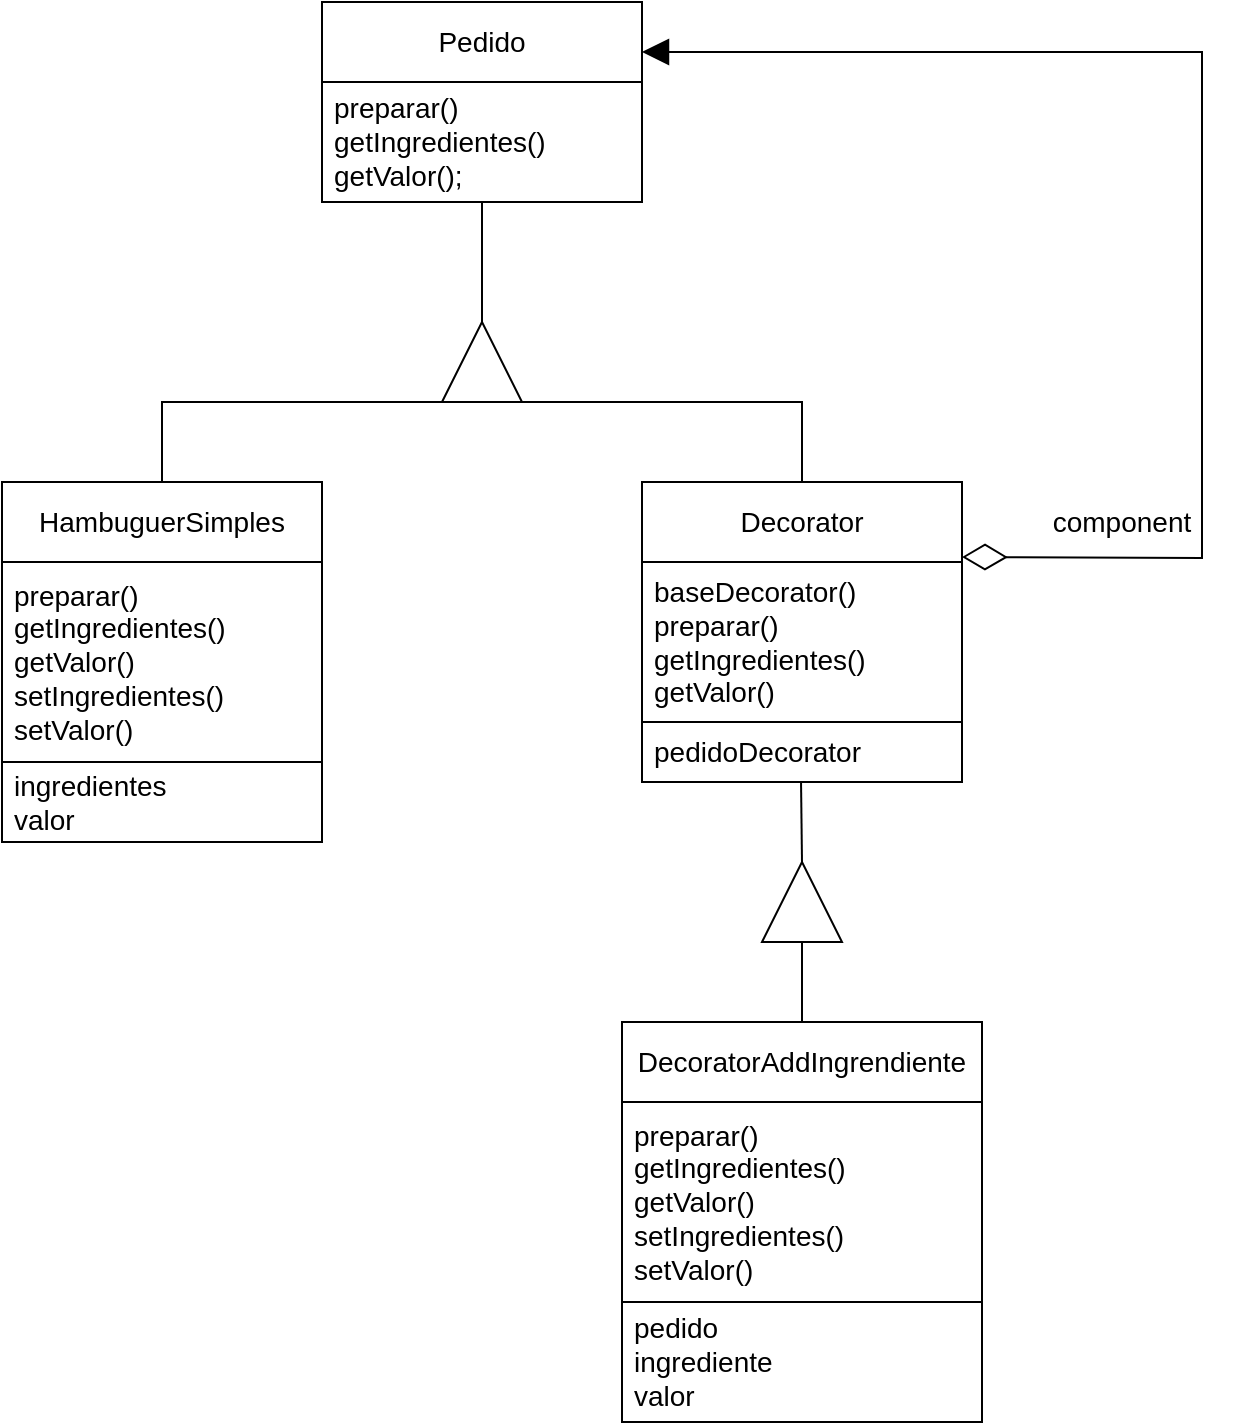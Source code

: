 <mxfile>
    <diagram id="HK8oa4b3jJRJ9avYioQm" name="Página-1">
        <mxGraphModel dx="789" dy="980" grid="1" gridSize="10" guides="1" tooltips="1" connect="1" arrows="1" fold="1" page="1" pageScale="1" pageWidth="827" pageHeight="1169" math="0" shadow="0">
            <root>
                <mxCell id="0"/>
                <mxCell id="1" parent="0"/>
                <mxCell id="2" value="Pedido" style="swimlane;fontStyle=0;childLayout=stackLayout;horizontal=1;startSize=40;horizontalStack=0;resizeParent=1;resizeParentMax=0;resizeLast=0;collapsible=1;marginBottom=0;whiteSpace=wrap;html=1;fontSize=14;" vertex="1" parent="1">
                    <mxGeometry x="240" y="40" width="160" height="100" as="geometry"/>
                </mxCell>
                <mxCell id="3" value="preparar()&lt;br&gt;getIngredientes()&lt;br&gt;getValor();" style="text;strokeColor=none;fillColor=none;align=left;verticalAlign=middle;spacingLeft=4;spacingRight=4;overflow=hidden;points=[[0,0.5],[1,0.5]];portConstraint=eastwest;rotatable=0;whiteSpace=wrap;html=1;fontSize=14;" vertex="1" parent="2">
                    <mxGeometry y="40" width="160" height="60" as="geometry"/>
                </mxCell>
                <mxCell id="4" value="HambuguerSimples" style="swimlane;fontStyle=0;childLayout=stackLayout;horizontal=1;startSize=40;horizontalStack=0;resizeParent=1;resizeParentMax=0;resizeLast=0;collapsible=1;marginBottom=0;whiteSpace=wrap;html=1;fontSize=14;" vertex="1" parent="1">
                    <mxGeometry x="80" y="280" width="160" height="180" as="geometry"/>
                </mxCell>
                <mxCell id="26" value="preparar()&lt;br&gt;getIngredientes()&lt;br&gt;getValor()&lt;br&gt;setIngredientes()&lt;br&gt;setValor()" style="text;strokeColor=default;fillColor=none;align=left;verticalAlign=middle;spacingLeft=4;spacingRight=4;overflow=hidden;points=[[0,0.5],[1,0.5]];portConstraint=eastwest;rotatable=0;whiteSpace=wrap;html=1;fontSize=14;" vertex="1" parent="4">
                    <mxGeometry y="40" width="160" height="100" as="geometry"/>
                </mxCell>
                <mxCell id="27" value="ingredientes&lt;br&gt;valor" style="text;strokeColor=none;fillColor=none;align=left;verticalAlign=middle;spacingLeft=4;spacingRight=4;overflow=hidden;points=[[0,0.5],[1,0.5]];portConstraint=eastwest;rotatable=0;whiteSpace=wrap;html=1;fontSize=14;" vertex="1" parent="4">
                    <mxGeometry y="140" width="160" height="40" as="geometry"/>
                </mxCell>
                <mxCell id="6" value="Decorator" style="swimlane;fontStyle=0;childLayout=stackLayout;horizontal=1;startSize=40;horizontalStack=0;resizeParent=1;resizeParentMax=0;resizeLast=0;collapsible=1;marginBottom=0;whiteSpace=wrap;html=1;fontSize=14;" vertex="1" parent="1">
                    <mxGeometry x="400" y="280" width="160" height="150" as="geometry"/>
                </mxCell>
                <mxCell id="24" value="baseDecorator()&lt;br&gt;preparar()&lt;br&gt;getIngredientes()&lt;br&gt;getValor()" style="text;strokeColor=default;fillColor=none;align=left;verticalAlign=middle;spacingLeft=4;spacingRight=4;overflow=hidden;points=[[0,0.5],[1,0.5]];portConstraint=eastwest;rotatable=0;whiteSpace=wrap;html=1;fontSize=14;" vertex="1" parent="6">
                    <mxGeometry y="40" width="160" height="80" as="geometry"/>
                </mxCell>
                <mxCell id="25" value="pedidoDecorator" style="text;strokeColor=none;fillColor=none;align=left;verticalAlign=middle;spacingLeft=4;spacingRight=4;overflow=hidden;points=[[0,0.5],[1,0.5]];portConstraint=eastwest;rotatable=0;whiteSpace=wrap;html=1;fontSize=14;" vertex="1" parent="6">
                    <mxGeometry y="120" width="160" height="30" as="geometry"/>
                </mxCell>
                <mxCell id="8" value="" style="endArrow=none;html=1;fontSize=14;exitX=0.5;exitY=0;exitDx=0;exitDy=0;entryX=0.5;entryY=0;entryDx=0;entryDy=0;rounded=0;" edge="1" parent="1" source="4" target="6">
                    <mxGeometry width="50" height="50" relative="1" as="geometry">
                        <mxPoint x="360" y="430" as="sourcePoint"/>
                        <mxPoint x="410" y="380" as="targetPoint"/>
                        <Array as="points">
                            <mxPoint x="160" y="240"/>
                            <mxPoint x="480" y="240"/>
                        </Array>
                    </mxGeometry>
                </mxCell>
                <mxCell id="9" value="" style="triangle;whiteSpace=wrap;html=1;fontSize=14;rotation=-90;" vertex="1" parent="1">
                    <mxGeometry x="300" y="200" width="40" height="40" as="geometry"/>
                </mxCell>
                <mxCell id="10" value="" style="endArrow=none;html=1;rounded=0;fontSize=14;exitX=1;exitY=0.5;exitDx=0;exitDy=0;entryX=0.5;entryY=0.994;entryDx=0;entryDy=0;entryPerimeter=0;" edge="1" parent="1" source="9" target="3">
                    <mxGeometry width="50" height="50" relative="1" as="geometry">
                        <mxPoint x="280" y="430" as="sourcePoint"/>
                        <mxPoint x="320" y="160" as="targetPoint"/>
                    </mxGeometry>
                </mxCell>
                <mxCell id="11" value="" style="endArrow=block;html=1;rounded=0;fontSize=14;entryX=1;entryY=0.25;entryDx=0;entryDy=0;exitX=1;exitY=0.25;exitDx=0;exitDy=0;startArrow=diamondThin;startFill=0;endSize=11;startSize=20;endFill=1;" edge="1" parent="1" source="6" target="2">
                    <mxGeometry width="50" height="50" relative="1" as="geometry">
                        <mxPoint x="670" y="330" as="sourcePoint"/>
                        <mxPoint x="720" y="280" as="targetPoint"/>
                        <Array as="points">
                            <mxPoint x="680" y="318"/>
                            <mxPoint x="680" y="65"/>
                        </Array>
                    </mxGeometry>
                </mxCell>
                <mxCell id="12" value="component" style="text;html=1;strokeColor=none;fillColor=none;align=center;verticalAlign=middle;whiteSpace=wrap;rounded=0;fontSize=14;" vertex="1" parent="1">
                    <mxGeometry x="600" y="290" width="80" height="20" as="geometry"/>
                </mxCell>
                <mxCell id="14" value="" style="triangle;whiteSpace=wrap;html=1;fontSize=14;rotation=-90;" vertex="1" parent="1">
                    <mxGeometry x="460" y="470" width="40" height="40" as="geometry"/>
                </mxCell>
                <mxCell id="15" value="" style="endArrow=none;html=1;rounded=0;fontSize=14;exitX=1;exitY=0.5;exitDx=0;exitDy=0;entryX=0.497;entryY=1.01;entryDx=0;entryDy=0;entryPerimeter=0;" edge="1" parent="1" source="14" target="25">
                    <mxGeometry width="50" height="50" relative="1" as="geometry">
                        <mxPoint x="440" y="730" as="sourcePoint"/>
                        <mxPoint x="480" y="460" as="targetPoint"/>
                    </mxGeometry>
                </mxCell>
                <mxCell id="29" style="edgeStyle=none;html=1;entryX=0;entryY=0.5;entryDx=0;entryDy=0;endArrow=none;endFill=0;" edge="1" parent="1" source="16" target="14">
                    <mxGeometry relative="1" as="geometry"/>
                </mxCell>
                <mxCell id="16" value="DecoratorAddIngrendiente" style="swimlane;fontStyle=0;childLayout=stackLayout;horizontal=1;startSize=40;horizontalStack=0;resizeParent=1;resizeParentMax=0;resizeLast=0;collapsible=1;marginBottom=0;whiteSpace=wrap;html=1;fontSize=14;" vertex="1" parent="1">
                    <mxGeometry x="390" y="550" width="180" height="200" as="geometry"/>
                </mxCell>
                <mxCell id="28" value="preparar()&lt;br&gt;getIngredientes()&lt;br&gt;getValor()&lt;br&gt;setIngredientes()&lt;br&gt;setValor()" style="text;strokeColor=default;fillColor=none;align=left;verticalAlign=middle;spacingLeft=4;spacingRight=4;overflow=hidden;points=[[0,0.5],[1,0.5]];portConstraint=eastwest;rotatable=0;whiteSpace=wrap;html=1;fontSize=14;" vertex="1" parent="16">
                    <mxGeometry y="40" width="180" height="100" as="geometry"/>
                </mxCell>
                <mxCell id="18" value="pedido&lt;br&gt;ingrediente&lt;br&gt;valor" style="text;strokeColor=none;fillColor=none;align=left;verticalAlign=middle;spacingLeft=4;spacingRight=4;overflow=hidden;points=[[0,0.5],[1,0.5]];portConstraint=eastwest;rotatable=0;whiteSpace=wrap;html=1;fontSize=14;" vertex="1" parent="16">
                    <mxGeometry y="140" width="180" height="60" as="geometry"/>
                </mxCell>
            </root>
        </mxGraphModel>
    </diagram>
</mxfile>